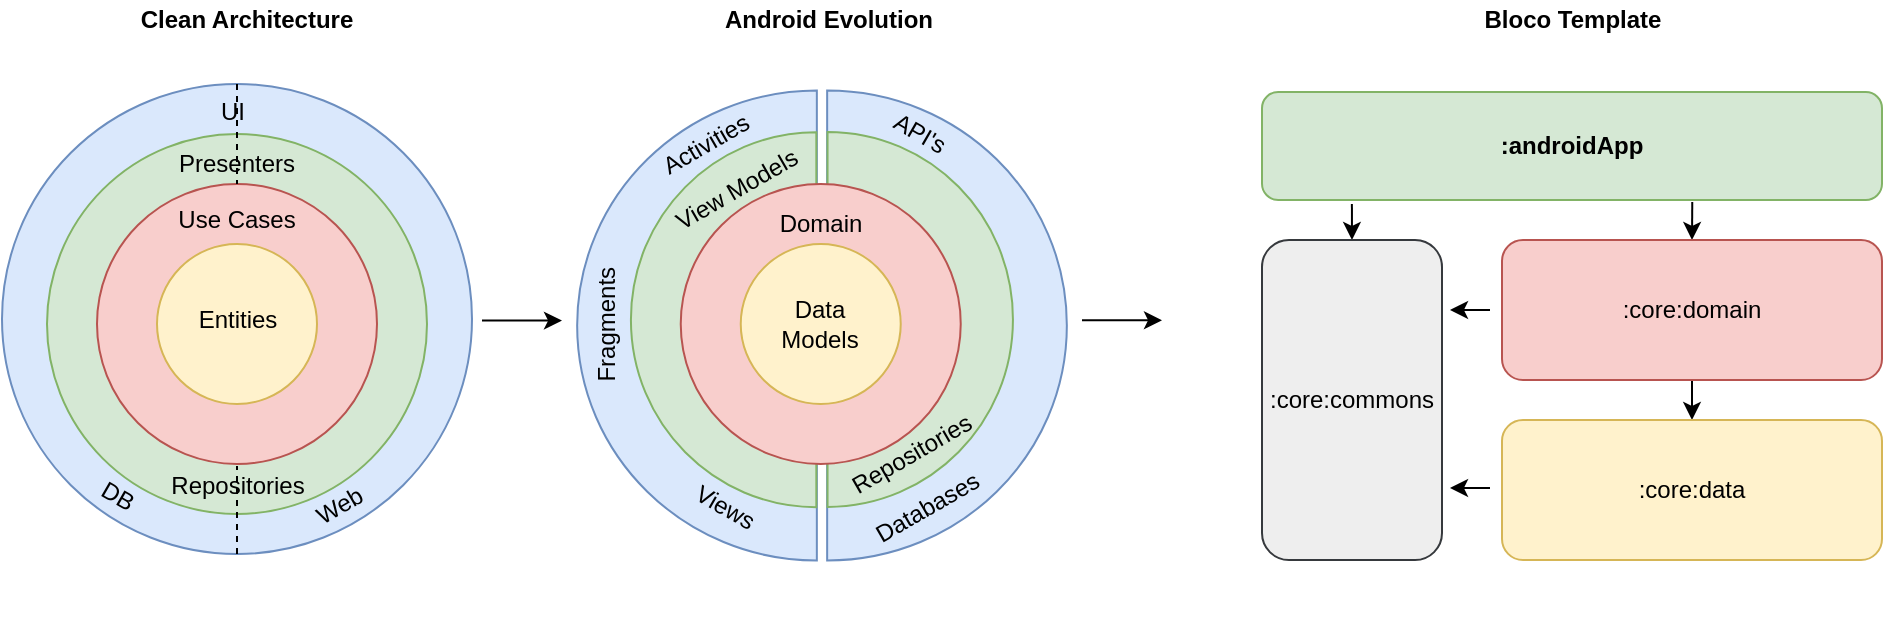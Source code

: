 <?xml version="1.0" encoding="UTF-8"?>
<mxfile version="20.5.3"><diagram id="Jp1ohY_ltkHYTvsPZOgW" name="Page-1"><mxGraphModel dx="2066" dy="1068" grid="1" gridSize="10" guides="1" tooltips="1" connect="1" arrows="1" fold="1" page="1" pageScale="1" pageWidth="827" pageHeight="1169" math="0" shadow="0"><root><mxCell id="0"/><mxCell id="1" parent="0"/><mxCell id="A-Cq0kgBEDuPiXp4CFf1-114" value="" style="verticalLabelPosition=bottom;verticalAlign=top;html=1;shape=mxgraph.basic.half_circle;glass=1;strokeColor=#6c8ebf;fillColor=#dae8fc;rotation=-90;" parent="1" vertex="1"><mxGeometry x="445" y="182.83" width="235" height="119.85" as="geometry"/></mxCell><mxCell id="A-Cq0kgBEDuPiXp4CFf1-113" value="" style="verticalLabelPosition=bottom;verticalAlign=top;html=1;shape=mxgraph.basic.half_circle;glass=1;strokeColor=#82b366;fillColor=#d5e8d4;rotation=-90;" parent="1" vertex="1"><mxGeometry x="455.37" y="193.35" width="187.5" height="92.7" as="geometry"/></mxCell><mxCell id="A-Cq0kgBEDuPiXp4CFf1-110" value="" style="verticalLabelPosition=bottom;verticalAlign=top;html=1;shape=mxgraph.basic.half_circle;glass=1;strokeColor=#6c8ebf;fillColor=#dae8fc;rotation=90;" parent="1" vertex="1"><mxGeometry x="320" y="182.83" width="235" height="119.85" as="geometry"/></mxCell><mxCell id="A-Cq0kgBEDuPiXp4CFf1-109" value="" style="verticalLabelPosition=bottom;verticalAlign=top;html=1;shape=mxgraph.basic.half_circle;glass=1;strokeColor=#82b366;fillColor=#d5e8d4;rotation=90;" parent="1" vertex="1"><mxGeometry x="357.06" y="193.5" width="187.5" height="92.7" as="geometry"/></mxCell><mxCell id="A-Cq0kgBEDuPiXp4CFf1-17" value="" style="ellipse;whiteSpace=wrap;html=1;aspect=fixed;strokeColor=#6c8ebf;fillColor=#dae8fc;" parent="1" vertex="1"><mxGeometry x="90" y="122" width="235" height="235" as="geometry"/></mxCell><mxCell id="A-Cq0kgBEDuPiXp4CFf1-16" value="" style="ellipse;whiteSpace=wrap;html=1;aspect=fixed;strokeColor=#82b366;fillColor=#d5e8d4;" parent="1" vertex="1"><mxGeometry x="112.5" y="147" width="190" height="190" as="geometry"/></mxCell><mxCell id="A-Cq0kgBEDuPiXp4CFf1-15" value="" style="ellipse;whiteSpace=wrap;html=1;aspect=fixed;strokeColor=#b85450;fillColor=#f8cecc;" parent="1" vertex="1"><mxGeometry x="137.5" y="172" width="140" height="140" as="geometry"/></mxCell><mxCell id="A-Cq0kgBEDuPiXp4CFf1-14" value="" style="ellipse;whiteSpace=wrap;html=1;aspect=fixed;strokeColor=#d6b656;fillColor=#fff2cc;" parent="1" vertex="1"><mxGeometry x="167.5" y="202" width="80" height="80" as="geometry"/></mxCell><mxCell id="A-Cq0kgBEDuPiXp4CFf1-18" value="" style="endArrow=classic;html=1;" parent="1" edge="1"><mxGeometry width="50" height="50" relative="1" as="geometry"><mxPoint x="330" y="240.31" as="sourcePoint"/><mxPoint x="370" y="240.31" as="targetPoint"/><Array as="points"/></mxGeometry></mxCell><mxCell id="A-Cq0kgBEDuPiXp4CFf1-19" value="" style="shape=image;html=1;verticalAlign=top;verticalLabelPosition=bottom;labelBackgroundColor=#ffffff;imageAspect=0;aspect=fixed;image=https://cdn3.iconfinder.com/data/icons/basic-user-interface-5/64/scissor_scissors_cut_delete_cutting-128.png;strokeColor=#000066;fillColor=#2969FF;rotation=-90;" parent="1" vertex="1"><mxGeometry x="182.5" y="344" width="50" height="50" as="geometry"/></mxCell><mxCell id="A-Cq0kgBEDuPiXp4CFf1-20" value="" style="endArrow=none;dashed=1;html=1;entryX=0.5;entryY=1;entryDx=0;entryDy=0;exitX=0.5;exitY=0;exitDx=0;exitDy=0;" parent="1" source="A-Cq0kgBEDuPiXp4CFf1-17" target="A-Cq0kgBEDuPiXp4CFf1-53" edge="1"><mxGeometry width="50" height="50" relative="1" as="geometry"><mxPoint x="320" y="350" as="sourcePoint"/><mxPoint x="140" y="240" as="targetPoint"/></mxGeometry></mxCell><mxCell id="A-Cq0kgBEDuPiXp4CFf1-34" value="" style="endArrow=classic;html=1;" parent="1" edge="1"><mxGeometry width="50" height="50" relative="1" as="geometry"><mxPoint x="630.0" y="240.14" as="sourcePoint"/><mxPoint x="670" y="240.14" as="targetPoint"/><Array as="points"/></mxGeometry></mxCell><mxCell id="A-Cq0kgBEDuPiXp4CFf1-49" value="" style="endArrow=none;dashed=1;html=1;exitX=0.5;exitY=1;exitDx=0;exitDy=0;entryX=0.5;entryY=0;entryDx=0;entryDy=0;" parent="1" source="A-Cq0kgBEDuPiXp4CFf1-17" target="A-Cq0kgBEDuPiXp4CFf1-57" edge="1"><mxGeometry width="50" height="50" relative="1" as="geometry"><mxPoint x="171.25" y="400" as="sourcePoint"/><mxPoint x="221.25" y="400.5" as="targetPoint"/></mxGeometry></mxCell><mxCell id="A-Cq0kgBEDuPiXp4CFf1-50" value="Entities" style="text;html=1;strokeColor=none;fillColor=none;align=center;verticalAlign=middle;whiteSpace=wrap;rounded=0;" parent="1" vertex="1"><mxGeometry x="187.5" y="229.5" width="40" height="20" as="geometry"/></mxCell><mxCell id="A-Cq0kgBEDuPiXp4CFf1-52" value="Use Cases" style="text;html=1;strokeColor=none;fillColor=none;align=center;verticalAlign=middle;whiteSpace=wrap;rounded=0;" parent="1" vertex="1"><mxGeometry x="176.25" y="180" width="62.5" height="20" as="geometry"/></mxCell><mxCell id="A-Cq0kgBEDuPiXp4CFf1-53" value="Presenters" style="text;html=1;strokeColor=none;fillColor=none;align=center;verticalAlign=middle;whiteSpace=wrap;rounded=0;" parent="1" vertex="1"><mxGeometry x="171.25" y="152" width="72.5" height="20" as="geometry"/></mxCell><mxCell id="A-Cq0kgBEDuPiXp4CFf1-54" value="UI" style="text;html=1;strokeColor=none;fillColor=none;align=center;verticalAlign=middle;whiteSpace=wrap;rounded=0;" parent="1" vertex="1"><mxGeometry x="169.25" y="126" width="72.5" height="20" as="geometry"/></mxCell><mxCell id="A-Cq0kgBEDuPiXp4CFf1-57" value="Repositories" style="text;html=1;strokeColor=none;fillColor=none;align=center;verticalAlign=middle;whiteSpace=wrap;rounded=0;" parent="1" vertex="1"><mxGeometry x="187.5" y="313" width="40" height="20" as="geometry"/></mxCell><mxCell id="A-Cq0kgBEDuPiXp4CFf1-58" value="DB" style="text;html=1;strokeColor=none;fillColor=none;align=center;verticalAlign=middle;whiteSpace=wrap;rounded=0;rotation=30;" parent="1" vertex="1"><mxGeometry x="127.5" y="318" width="40" height="20" as="geometry"/></mxCell><mxCell id="A-Cq0kgBEDuPiXp4CFf1-59" value="&lt;div&gt;Web&lt;/div&gt;" style="text;html=1;strokeColor=none;fillColor=none;align=center;verticalAlign=middle;whiteSpace=wrap;rounded=0;rotation=-30;" parent="1" vertex="1"><mxGeometry x="238.75" y="323.03" width="40" height="20" as="geometry"/></mxCell><mxCell id="A-Cq0kgBEDuPiXp4CFf1-62" value="View Models" style="text;html=1;strokeColor=none;fillColor=none;align=center;verticalAlign=middle;whiteSpace=wrap;rounded=0;rotation=-30;" parent="1" vertex="1"><mxGeometry x="420.87" y="164.83" width="72.5" height="20" as="geometry"/></mxCell><mxCell id="A-Cq0kgBEDuPiXp4CFf1-63" value="Activities" style="text;html=1;strokeColor=none;fillColor=none;align=center;verticalAlign=middle;whiteSpace=wrap;rounded=0;rotation=-30;" parent="1" vertex="1"><mxGeometry x="402.37" y="141.83" width="80" height="20" as="geometry"/></mxCell><mxCell id="A-Cq0kgBEDuPiXp4CFf1-69" value="Clean Architecture" style="text;html=1;strokeColor=none;fillColor=none;align=center;verticalAlign=middle;whiteSpace=wrap;rounded=0;fontStyle=1" parent="1" vertex="1"><mxGeometry x="146" y="80" width="132.5" height="20" as="geometry"/></mxCell><mxCell id="A-Cq0kgBEDuPiXp4CFf1-70" value="Android Evolution" style="text;html=1;strokeColor=none;fillColor=none;align=center;verticalAlign=middle;whiteSpace=wrap;rounded=0;fontStyle=1" parent="1" vertex="1"><mxGeometry x="436.87" y="80" width="132.5" height="20" as="geometry"/></mxCell><mxCell id="A-Cq0kgBEDuPiXp4CFf1-73" value="Bloco Template" style="text;html=1;strokeColor=none;fillColor=none;align=center;verticalAlign=middle;whiteSpace=wrap;rounded=0;fontStyle=1" parent="1" vertex="1"><mxGeometry x="808.75" y="80" width="132.5" height="20" as="geometry"/></mxCell><mxCell id="A-Cq0kgBEDuPiXp4CFf1-94" value="Fragments" style="text;html=1;strokeColor=none;fillColor=none;align=center;verticalAlign=middle;whiteSpace=wrap;rounded=0;rotation=-90;glass=1;" parent="1" vertex="1"><mxGeometry x="352.37" y="231.75" width="80" height="20" as="geometry"/></mxCell><mxCell id="A-Cq0kgBEDuPiXp4CFf1-95" value="Views" style="text;html=1;strokeColor=none;fillColor=none;align=center;verticalAlign=middle;whiteSpace=wrap;rounded=0;rotation=30;glass=1;" parent="1" vertex="1"><mxGeometry x="427.25" y="324.18" width="49.19" height="20" as="geometry"/></mxCell><mxCell id="A-Cq0kgBEDuPiXp4CFf1-47" value="" style="ellipse;whiteSpace=wrap;html=1;aspect=fixed;strokeColor=#b85450;fillColor=#f8cecc;" parent="1" vertex="1"><mxGeometry x="429.37" y="172" width="140" height="140" as="geometry"/></mxCell><mxCell id="A-Cq0kgBEDuPiXp4CFf1-48" value="" style="ellipse;whiteSpace=wrap;html=1;aspect=fixed;strokeColor=#d6b656;fillColor=#fff2cc;" parent="1" vertex="1"><mxGeometry x="459.37" y="202" width="80" height="80" as="geometry"/></mxCell><mxCell id="A-Cq0kgBEDuPiXp4CFf1-60" value="Data Models" style="text;html=1;strokeColor=none;fillColor=none;align=center;verticalAlign=middle;whiteSpace=wrap;rounded=0;" parent="1" vertex="1"><mxGeometry x="479.37" y="231.75" width="40" height="20" as="geometry"/></mxCell><mxCell id="A-Cq0kgBEDuPiXp4CFf1-61" value="Domain" style="text;html=1;strokeColor=none;fillColor=none;align=center;verticalAlign=middle;whiteSpace=wrap;rounded=0;rotation=0;" parent="1" vertex="1"><mxGeometry x="468.12" y="182" width="62.5" height="20" as="geometry"/></mxCell><mxCell id="A-Cq0kgBEDuPiXp4CFf1-115" value="Repositories" style="text;html=1;strokeColor=none;fillColor=none;align=center;verticalAlign=middle;whiteSpace=wrap;rounded=0;rotation=-30;" parent="1" vertex="1"><mxGeometry x="525.12" y="297" width="40" height="20" as="geometry"/></mxCell><mxCell id="A-Cq0kgBEDuPiXp4CFf1-116" value="API's" style="text;html=1;strokeColor=none;fillColor=none;align=center;verticalAlign=middle;whiteSpace=wrap;rounded=0;rotation=30;" parent="1" vertex="1"><mxGeometry x="509.12" y="136.83" width="80" height="20" as="geometry"/></mxCell><mxCell id="A-Cq0kgBEDuPiXp4CFf1-117" value="Databases" style="text;html=1;strokeColor=none;fillColor=none;align=center;verticalAlign=middle;whiteSpace=wrap;rounded=0;rotation=-30;" parent="1" vertex="1"><mxGeometry x="512.5" y="324.18" width="80" height="20" as="geometry"/></mxCell><mxCell id="Vj64v7ZK9l6dfKe0ZGas-1" value="&lt;b&gt;:androidApp&lt;/b&gt;" style="rounded=1;whiteSpace=wrap;html=1;fillColor=#d5e8d4;strokeColor=#82b366;" parent="1" vertex="1"><mxGeometry x="720" y="126" width="310" height="54" as="geometry"/></mxCell><mxCell id="Vj64v7ZK9l6dfKe0ZGas-25" style="edgeStyle=orthogonalEdgeStyle;rounded=0;orthogonalLoop=1;jettySize=auto;html=1;exitX=0.145;exitY=1.037;exitDx=0;exitDy=0;entryX=0.5;entryY=0;entryDx=0;entryDy=0;fontFamily=Helvetica;fontSize=12;fontColor=default;exitPerimeter=0;" parent="1" source="Vj64v7ZK9l6dfKe0ZGas-1" target="Vj64v7ZK9l6dfKe0ZGas-2" edge="1"><mxGeometry relative="1" as="geometry"/></mxCell><mxCell id="Vj64v7ZK9l6dfKe0ZGas-2" value=":core:commons" style="rounded=1;whiteSpace=wrap;html=1;fillColor=#eeeeee;strokeColor=#36393d;" parent="1" vertex="1"><mxGeometry x="720" y="200" width="90" height="160" as="geometry"/></mxCell><mxCell id="Vj64v7ZK9l6dfKe0ZGas-13" style="edgeStyle=orthogonalEdgeStyle;rounded=0;orthogonalLoop=1;jettySize=auto;html=1;exitX=0.5;exitY=1;exitDx=0;exitDy=0;entryX=0.5;entryY=0;entryDx=0;entryDy=0;fontFamily=Helvetica;fontSize=12;fontColor=default;" parent="1" source="Vj64v7ZK9l6dfKe0ZGas-3" target="Vj64v7ZK9l6dfKe0ZGas-12" edge="1"><mxGeometry relative="1" as="geometry"/></mxCell><mxCell id="Vj64v7ZK9l6dfKe0ZGas-24" style="edgeStyle=orthogonalEdgeStyle;rounded=0;orthogonalLoop=1;jettySize=auto;html=1;exitX=0.694;exitY=1.019;exitDx=0;exitDy=0;entryX=0.5;entryY=0;entryDx=0;entryDy=0;fontFamily=Helvetica;fontSize=12;fontColor=default;exitPerimeter=0;" parent="1" source="Vj64v7ZK9l6dfKe0ZGas-1" target="Vj64v7ZK9l6dfKe0ZGas-3" edge="1"><mxGeometry relative="1" as="geometry"/></mxCell><mxCell id="Vj64v7ZK9l6dfKe0ZGas-3" value=":core:domain" style="rounded=1;whiteSpace=wrap;html=1;fillColor=#f8cecc;strokeColor=#b85450;" parent="1" vertex="1"><mxGeometry x="840" y="200" width="190" height="70" as="geometry"/></mxCell><mxCell id="Vj64v7ZK9l6dfKe0ZGas-12" value=":core:data" style="rounded=1;whiteSpace=wrap;html=1;fillColor=#fff2cc;strokeColor=#d6b656;" parent="1" vertex="1"><mxGeometry x="840" y="290" width="190" height="70" as="geometry"/></mxCell><mxCell id="hSFT3rkJ9VMDc86osfOB-5" value="" style="endArrow=classic;html=1;exitX=0;exitY=0.5;exitDx=0;exitDy=0;" parent="1" edge="1"><mxGeometry width="50" height="50" relative="1" as="geometry"><mxPoint x="834" y="235" as="sourcePoint"/><mxPoint x="814" y="235" as="targetPoint"/><Array as="points"/></mxGeometry></mxCell><mxCell id="hSFT3rkJ9VMDc86osfOB-6" value="" style="endArrow=classic;html=1;exitX=0;exitY=0.5;exitDx=0;exitDy=0;" parent="1" edge="1"><mxGeometry width="50" height="50" relative="1" as="geometry"><mxPoint x="834" y="324" as="sourcePoint"/><mxPoint x="814" y="324" as="targetPoint"/><Array as="points"/></mxGeometry></mxCell></root></mxGraphModel></diagram></mxfile>